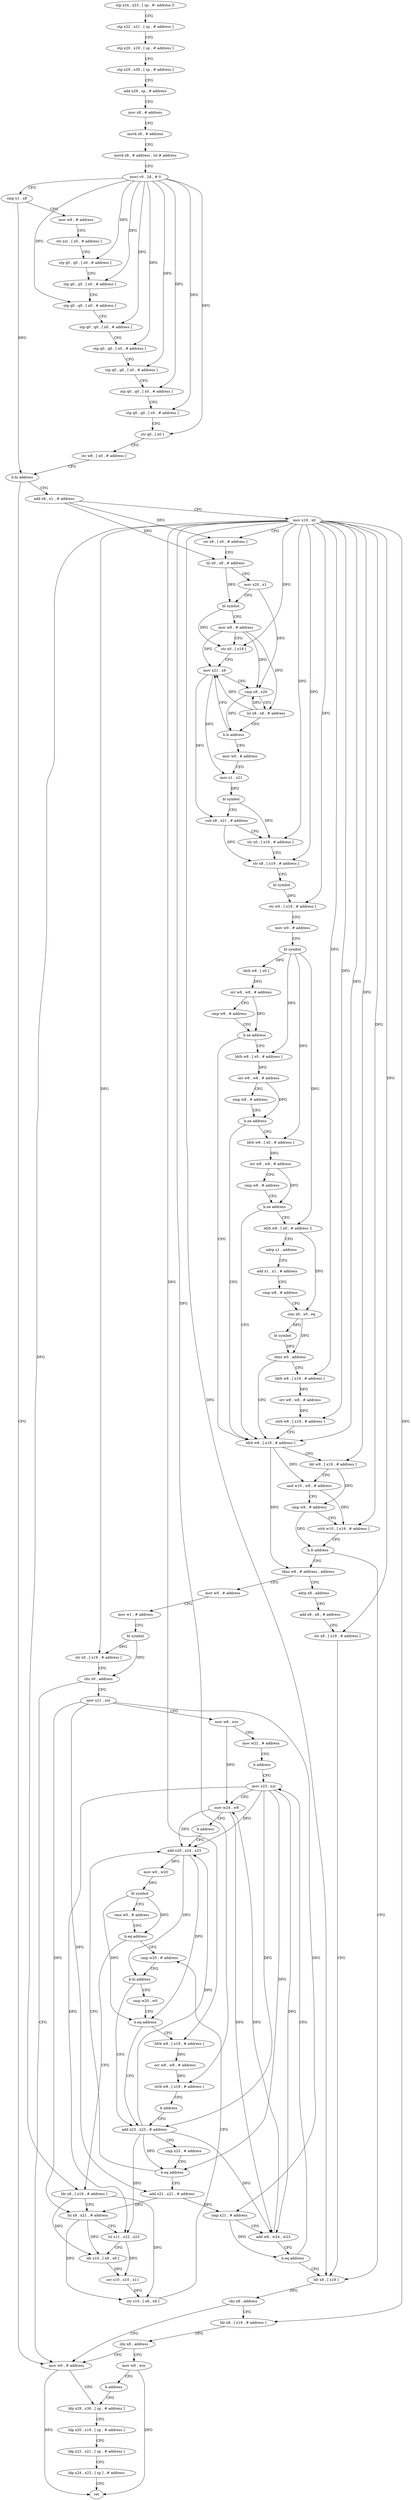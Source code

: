 digraph "func" {
"4221540" [label = "stp x24 , x23 , [ sp , #- address ]!" ]
"4221544" [label = "stp x22 , x21 , [ sp , # address ]" ]
"4221548" [label = "stp x20 , x19 , [ sp , # address ]" ]
"4221552" [label = "stp x29 , x30 , [ sp , # address ]" ]
"4221556" [label = "add x29 , sp , # address" ]
"4221560" [label = "mov x8 , # address" ]
"4221564" [label = "movk x8 , # address" ]
"4221568" [label = "movk x8 , # address , lsl # address" ]
"4221572" [label = "movi v0 . 2d , # 0" ]
"4221576" [label = "cmp x1 , x8" ]
"4221580" [label = "mov w8 , # address" ]
"4221584" [label = "str xzr , [ x0 , # address ]" ]
"4221588" [label = "stp q0 , q0 , [ x0 , # address ]" ]
"4221592" [label = "stp q0 , q0 , [ x0 , # address ]" ]
"4221596" [label = "stp q0 , q0 , [ x0 , # address ]" ]
"4221600" [label = "stp q0 , q0 , [ x0 , # address ]" ]
"4221604" [label = "stp q0 , q0 , [ x0 , # address ]" ]
"4221608" [label = "stp q0 , q0 , [ x0 , # address ]" ]
"4221612" [label = "stp q0 , q0 , [ x0 , # address ]" ]
"4221616" [label = "stp q0 , q0 , [ x0 , # address ]" ]
"4221620" [label = "str q0 , [ x0 ]" ]
"4221624" [label = "str w8 , [ x0 , # address ]" ]
"4221628" [label = "b.hi address" ]
"4222024" [label = "mov w0 , # address" ]
"4221632" [label = "add x8 , x1 , # address" ]
"4222028" [label = "ldp x29 , x30 , [ sp , # address ]" ]
"4221636" [label = "mov x19 , x0" ]
"4221640" [label = "str x8 , [ x0 , # address ]" ]
"4221644" [label = "lsl x0 , x8 , # address" ]
"4221648" [label = "mov x20 , x1" ]
"4221652" [label = "bl symbol" ]
"4221656" [label = "mov w8 , # address" ]
"4221660" [label = "str x0 , [ x19 ]" ]
"4221664" [label = "mov x21 , x8" ]
"4221668" [label = "cmp x8 , x20" ]
"4221672" [label = "lsl x8 , x8 , # address" ]
"4221676" [label = "b.ls address" ]
"4221680" [label = "mov w0 , # address" ]
"4221684" [label = "mov x1 , x21" ]
"4221688" [label = "bl symbol" ]
"4221692" [label = "sub x8 , x21 , # address" ]
"4221696" [label = "str x0 , [ x19 , # address ]" ]
"4221700" [label = "str x8 , [ x19 , # address ]" ]
"4221704" [label = "bl symbol" ]
"4221708" [label = "str w0 , [ x19 , # address ]" ]
"4221712" [label = "mov w0 , # address" ]
"4221716" [label = "bl symbol" ]
"4221720" [label = "ldrb w8 , [ x0 ]" ]
"4221724" [label = "orr w8 , w8 , # address" ]
"4221728" [label = "cmp w8 , # address" ]
"4221732" [label = "b.ne address" ]
"4221808" [label = "ldrb w8 , [ x19 , # address ]" ]
"4221736" [label = "ldrb w8 , [ x0 , # address ]" ]
"4221812" [label = "ldr w9 , [ x19 , # address ]" ]
"4221816" [label = "and w10 , w8 , # address" ]
"4221820" [label = "cmp w9 , # address" ]
"4221824" [label = "strb w10 , [ x19 , # address ]" ]
"4221828" [label = "b.lt address" ]
"4222000" [label = "ldr x8 , [ x19 ]" ]
"4221832" [label = "tbnz w8 , # address , address" ]
"4221740" [label = "orr w8 , w8 , # address" ]
"4221744" [label = "cmp w8 , # address" ]
"4221748" [label = "b.ne address" ]
"4221752" [label = "ldrb w8 , [ x0 , # address ]" ]
"4222004" [label = "cbz x8 , address" ]
"4222008" [label = "ldr x8 , [ x19 , # address ]" ]
"4221988" [label = "adrp x8 , address" ]
"4221836" [label = "mov w0 , # address" ]
"4221756" [label = "orr w8 , w8 , # address" ]
"4221760" [label = "cmp w8 , # address" ]
"4221764" [label = "b.ne address" ]
"4221768" [label = "ldrb w8 , [ x0 , # address ]!" ]
"4222012" [label = "cbz x8 , address" ]
"4222016" [label = "mov w0 , wzr" ]
"4221992" [label = "add x8 , x8 , # address" ]
"4221996" [label = "str x8 , [ x19 , # address ]" ]
"4221840" [label = "mov w1 , # address" ]
"4221844" [label = "bl symbol" ]
"4221848" [label = "str x0 , [ x19 , # address ]" ]
"4221852" [label = "cbz x0 , address" ]
"4221856" [label = "mov x21 , xzr" ]
"4221772" [label = "adrp x1 , address" ]
"4221776" [label = "add x1 , x1 , # address" ]
"4221780" [label = "cmp w8 , # address" ]
"4221784" [label = "cinc x0 , x0 , eq" ]
"4221788" [label = "bl symbol" ]
"4221792" [label = "cbnz w0 , address" ]
"4221796" [label = "ldrb w8 , [ x19 , # address ]" ]
"4222020" [label = "b address" ]
"4221860" [label = "mov w8 , wzr" ]
"4221864" [label = "mov w22 , # address" ]
"4221868" [label = "b address" ]
"4221888" [label = "mov x23 , xzr" ]
"4221800" [label = "orr w8 , w8 , # address" ]
"4221804" [label = "strb w8 , [ x19 , # address ]" ]
"4222032" [label = "ldp x20 , x19 , [ sp , # address ]" ]
"4222036" [label = "ldp x22 , x21 , [ sp , # address ]" ]
"4222040" [label = "ldp x24 , x23 , [ sp ] , # address" ]
"4222044" [label = "ret" ]
"4221892" [label = "mov w24 , w8" ]
"4221896" [label = "b address" ]
"4221912" [label = "add x20 , x24 , x23" ]
"4221916" [label = "mov w0 , w20" ]
"4221920" [label = "bl symbol" ]
"4221924" [label = "cmn w0 , # address" ]
"4221928" [label = "b.eq address" ]
"4221956" [label = "cmp w20 , # address" ]
"4221932" [label = "ldr x8 , [ x19 , # address ]" ]
"4221960" [label = "b.hi address" ]
"4221900" [label = "add x23 , x23 , # address" ]
"4221964" [label = "cmp w20 , w0" ]
"4221936" [label = "lsl x9 , x21 , # address" ]
"4221940" [label = "lsl x11 , x22 , x23" ]
"4221944" [label = "ldr x10 , [ x8 , x9 ]" ]
"4221948" [label = "orr x10 , x10 , x11" ]
"4221952" [label = "str x10 , [ x8 , x9 ]" ]
"4221904" [label = "cmp x23 , # address" ]
"4221908" [label = "b.eq address" ]
"4221872" [label = "add x21 , x21 , # address" ]
"4221968" [label = "b.eq address" ]
"4221972" [label = "ldrb w8 , [ x19 , # address ]" ]
"4221876" [label = "cmp x21 , # address" ]
"4221880" [label = "add w8 , w24 , w23" ]
"4221884" [label = "b.eq address" ]
"4221976" [label = "orr w8 , w8 , # address" ]
"4221980" [label = "strb w8 , [ x19 , # address ]" ]
"4221984" [label = "b address" ]
"4221540" -> "4221544" [ label = "CFG" ]
"4221544" -> "4221548" [ label = "CFG" ]
"4221548" -> "4221552" [ label = "CFG" ]
"4221552" -> "4221556" [ label = "CFG" ]
"4221556" -> "4221560" [ label = "CFG" ]
"4221560" -> "4221564" [ label = "CFG" ]
"4221564" -> "4221568" [ label = "CFG" ]
"4221568" -> "4221572" [ label = "CFG" ]
"4221572" -> "4221576" [ label = "CFG" ]
"4221572" -> "4221588" [ label = "DFG" ]
"4221572" -> "4221592" [ label = "DFG" ]
"4221572" -> "4221596" [ label = "DFG" ]
"4221572" -> "4221600" [ label = "DFG" ]
"4221572" -> "4221604" [ label = "DFG" ]
"4221572" -> "4221608" [ label = "DFG" ]
"4221572" -> "4221612" [ label = "DFG" ]
"4221572" -> "4221616" [ label = "DFG" ]
"4221572" -> "4221620" [ label = "DFG" ]
"4221576" -> "4221580" [ label = "CFG" ]
"4221576" -> "4221628" [ label = "DFG" ]
"4221580" -> "4221584" [ label = "CFG" ]
"4221584" -> "4221588" [ label = "CFG" ]
"4221588" -> "4221592" [ label = "CFG" ]
"4221592" -> "4221596" [ label = "CFG" ]
"4221596" -> "4221600" [ label = "CFG" ]
"4221600" -> "4221604" [ label = "CFG" ]
"4221604" -> "4221608" [ label = "CFG" ]
"4221608" -> "4221612" [ label = "CFG" ]
"4221612" -> "4221616" [ label = "CFG" ]
"4221616" -> "4221620" [ label = "CFG" ]
"4221620" -> "4221624" [ label = "CFG" ]
"4221624" -> "4221628" [ label = "CFG" ]
"4221628" -> "4222024" [ label = "CFG" ]
"4221628" -> "4221632" [ label = "CFG" ]
"4222024" -> "4222028" [ label = "CFG" ]
"4222024" -> "4222044" [ label = "DFG" ]
"4221632" -> "4221636" [ label = "CFG" ]
"4221632" -> "4221640" [ label = "DFG" ]
"4221632" -> "4221644" [ label = "DFG" ]
"4222028" -> "4222032" [ label = "CFG" ]
"4221636" -> "4221640" [ label = "CFG" ]
"4221636" -> "4221660" [ label = "DFG" ]
"4221636" -> "4221696" [ label = "DFG" ]
"4221636" -> "4221700" [ label = "DFG" ]
"4221636" -> "4221708" [ label = "DFG" ]
"4221636" -> "4221808" [ label = "DFG" ]
"4221636" -> "4221812" [ label = "DFG" ]
"4221636" -> "4221824" [ label = "DFG" ]
"4221636" -> "4222000" [ label = "DFG" ]
"4221636" -> "4222008" [ label = "DFG" ]
"4221636" -> "4221996" [ label = "DFG" ]
"4221636" -> "4221848" [ label = "DFG" ]
"4221636" -> "4221796" [ label = "DFG" ]
"4221636" -> "4221804" [ label = "DFG" ]
"4221636" -> "4221932" [ label = "DFG" ]
"4221636" -> "4221972" [ label = "DFG" ]
"4221636" -> "4221980" [ label = "DFG" ]
"4221640" -> "4221644" [ label = "CFG" ]
"4221644" -> "4221648" [ label = "CFG" ]
"4221644" -> "4221652" [ label = "DFG" ]
"4221648" -> "4221652" [ label = "CFG" ]
"4221648" -> "4221668" [ label = "DFG" ]
"4221652" -> "4221656" [ label = "CFG" ]
"4221652" -> "4221660" [ label = "DFG" ]
"4221656" -> "4221660" [ label = "CFG" ]
"4221656" -> "4221664" [ label = "DFG" ]
"4221656" -> "4221668" [ label = "DFG" ]
"4221656" -> "4221672" [ label = "DFG" ]
"4221660" -> "4221664" [ label = "CFG" ]
"4221664" -> "4221668" [ label = "CFG" ]
"4221664" -> "4221684" [ label = "DFG" ]
"4221664" -> "4221692" [ label = "DFG" ]
"4221668" -> "4221672" [ label = "CFG" ]
"4221668" -> "4221676" [ label = "DFG" ]
"4221672" -> "4221676" [ label = "CFG" ]
"4221672" -> "4221664" [ label = "DFG" ]
"4221672" -> "4221668" [ label = "DFG" ]
"4221676" -> "4221664" [ label = "CFG" ]
"4221676" -> "4221680" [ label = "CFG" ]
"4221680" -> "4221684" [ label = "CFG" ]
"4221684" -> "4221688" [ label = "DFG" ]
"4221688" -> "4221692" [ label = "CFG" ]
"4221688" -> "4221696" [ label = "DFG" ]
"4221692" -> "4221696" [ label = "CFG" ]
"4221692" -> "4221700" [ label = "DFG" ]
"4221696" -> "4221700" [ label = "CFG" ]
"4221700" -> "4221704" [ label = "CFG" ]
"4221704" -> "4221708" [ label = "DFG" ]
"4221708" -> "4221712" [ label = "CFG" ]
"4221712" -> "4221716" [ label = "CFG" ]
"4221716" -> "4221720" [ label = "DFG" ]
"4221716" -> "4221736" [ label = "DFG" ]
"4221716" -> "4221752" [ label = "DFG" ]
"4221716" -> "4221768" [ label = "DFG" ]
"4221720" -> "4221724" [ label = "DFG" ]
"4221724" -> "4221728" [ label = "CFG" ]
"4221724" -> "4221732" [ label = "DFG" ]
"4221728" -> "4221732" [ label = "CFG" ]
"4221732" -> "4221808" [ label = "CFG" ]
"4221732" -> "4221736" [ label = "CFG" ]
"4221808" -> "4221812" [ label = "CFG" ]
"4221808" -> "4221816" [ label = "DFG" ]
"4221808" -> "4221832" [ label = "DFG" ]
"4221736" -> "4221740" [ label = "DFG" ]
"4221812" -> "4221816" [ label = "CFG" ]
"4221812" -> "4221820" [ label = "DFG" ]
"4221816" -> "4221820" [ label = "CFG" ]
"4221816" -> "4221824" [ label = "DFG" ]
"4221820" -> "4221824" [ label = "CFG" ]
"4221820" -> "4221828" [ label = "DFG" ]
"4221824" -> "4221828" [ label = "CFG" ]
"4221828" -> "4222000" [ label = "CFG" ]
"4221828" -> "4221832" [ label = "CFG" ]
"4222000" -> "4222004" [ label = "DFG" ]
"4221832" -> "4221988" [ label = "CFG" ]
"4221832" -> "4221836" [ label = "CFG" ]
"4221740" -> "4221744" [ label = "CFG" ]
"4221740" -> "4221748" [ label = "DFG" ]
"4221744" -> "4221748" [ label = "CFG" ]
"4221748" -> "4221808" [ label = "CFG" ]
"4221748" -> "4221752" [ label = "CFG" ]
"4221752" -> "4221756" [ label = "DFG" ]
"4222004" -> "4222024" [ label = "CFG" ]
"4222004" -> "4222008" [ label = "CFG" ]
"4222008" -> "4222012" [ label = "DFG" ]
"4221988" -> "4221992" [ label = "CFG" ]
"4221836" -> "4221840" [ label = "CFG" ]
"4221756" -> "4221760" [ label = "CFG" ]
"4221756" -> "4221764" [ label = "DFG" ]
"4221760" -> "4221764" [ label = "CFG" ]
"4221764" -> "4221808" [ label = "CFG" ]
"4221764" -> "4221768" [ label = "CFG" ]
"4221768" -> "4221772" [ label = "CFG" ]
"4221768" -> "4221784" [ label = "DFG" ]
"4222012" -> "4222024" [ label = "CFG" ]
"4222012" -> "4222016" [ label = "CFG" ]
"4222016" -> "4222020" [ label = "CFG" ]
"4222016" -> "4222044" [ label = "DFG" ]
"4221992" -> "4221996" [ label = "CFG" ]
"4221996" -> "4222000" [ label = "CFG" ]
"4221840" -> "4221844" [ label = "CFG" ]
"4221844" -> "4221848" [ label = "DFG" ]
"4221844" -> "4221852" [ label = "DFG" ]
"4221848" -> "4221852" [ label = "CFG" ]
"4221852" -> "4222024" [ label = "CFG" ]
"4221852" -> "4221856" [ label = "CFG" ]
"4221856" -> "4221860" [ label = "CFG" ]
"4221856" -> "4221936" [ label = "DFG" ]
"4221856" -> "4221872" [ label = "DFG" ]
"4221856" -> "4221876" [ label = "DFG" ]
"4221772" -> "4221776" [ label = "CFG" ]
"4221776" -> "4221780" [ label = "CFG" ]
"4221780" -> "4221784" [ label = "CFG" ]
"4221784" -> "4221788" [ label = "DFG" ]
"4221784" -> "4221792" [ label = "DFG" ]
"4221788" -> "4221792" [ label = "DFG" ]
"4221792" -> "4221808" [ label = "CFG" ]
"4221792" -> "4221796" [ label = "CFG" ]
"4221796" -> "4221800" [ label = "DFG" ]
"4222020" -> "4222028" [ label = "CFG" ]
"4221860" -> "4221864" [ label = "CFG" ]
"4221860" -> "4221892" [ label = "DFG" ]
"4221864" -> "4221868" [ label = "CFG" ]
"4221868" -> "4221888" [ label = "CFG" ]
"4221888" -> "4221892" [ label = "CFG" ]
"4221888" -> "4221912" [ label = "DFG" ]
"4221888" -> "4221940" [ label = "DFG" ]
"4221888" -> "4221900" [ label = "DFG" ]
"4221888" -> "4221908" [ label = "DFG" ]
"4221888" -> "4221880" [ label = "DFG" ]
"4221800" -> "4221804" [ label = "DFG" ]
"4221804" -> "4221808" [ label = "CFG" ]
"4222032" -> "4222036" [ label = "CFG" ]
"4222036" -> "4222040" [ label = "CFG" ]
"4222040" -> "4222044" [ label = "CFG" ]
"4221892" -> "4221896" [ label = "CFG" ]
"4221892" -> "4221912" [ label = "DFG" ]
"4221892" -> "4221880" [ label = "DFG" ]
"4221896" -> "4221912" [ label = "CFG" ]
"4221912" -> "4221916" [ label = "DFG" ]
"4221912" -> "4221960" [ label = "DFG" ]
"4221912" -> "4221968" [ label = "DFG" ]
"4221916" -> "4221920" [ label = "DFG" ]
"4221920" -> "4221924" [ label = "CFG" ]
"4221920" -> "4221928" [ label = "DFG" ]
"4221920" -> "4221968" [ label = "DFG" ]
"4221924" -> "4221928" [ label = "CFG" ]
"4221928" -> "4221956" [ label = "CFG" ]
"4221928" -> "4221932" [ label = "CFG" ]
"4221956" -> "4221960" [ label = "CFG" ]
"4221932" -> "4221936" [ label = "CFG" ]
"4221932" -> "4221944" [ label = "DFG" ]
"4221932" -> "4221952" [ label = "DFG" ]
"4221960" -> "4221900" [ label = "CFG" ]
"4221960" -> "4221964" [ label = "CFG" ]
"4221900" -> "4221904" [ label = "CFG" ]
"4221900" -> "4221912" [ label = "DFG" ]
"4221900" -> "4221940" [ label = "DFG" ]
"4221900" -> "4221908" [ label = "DFG" ]
"4221900" -> "4221880" [ label = "DFG" ]
"4221964" -> "4221968" [ label = "CFG" ]
"4221936" -> "4221940" [ label = "CFG" ]
"4221936" -> "4221944" [ label = "DFG" ]
"4221936" -> "4221952" [ label = "DFG" ]
"4221940" -> "4221944" [ label = "CFG" ]
"4221940" -> "4221948" [ label = "DFG" ]
"4221944" -> "4221948" [ label = "DFG" ]
"4221948" -> "4221952" [ label = "DFG" ]
"4221952" -> "4221956" [ label = "CFG" ]
"4221904" -> "4221908" [ label = "CFG" ]
"4221908" -> "4221872" [ label = "CFG" ]
"4221908" -> "4221912" [ label = "CFG" ]
"4221872" -> "4221876" [ label = "DFG" ]
"4221872" -> "4221936" [ label = "DFG" ]
"4221968" -> "4221900" [ label = "CFG" ]
"4221968" -> "4221972" [ label = "CFG" ]
"4221972" -> "4221976" [ label = "DFG" ]
"4221876" -> "4221880" [ label = "CFG" ]
"4221876" -> "4221884" [ label = "DFG" ]
"4221880" -> "4221884" [ label = "CFG" ]
"4221880" -> "4221892" [ label = "DFG" ]
"4221884" -> "4222000" [ label = "CFG" ]
"4221884" -> "4221888" [ label = "CFG" ]
"4221976" -> "4221980" [ label = "DFG" ]
"4221980" -> "4221984" [ label = "CFG" ]
"4221984" -> "4221900" [ label = "CFG" ]
}
